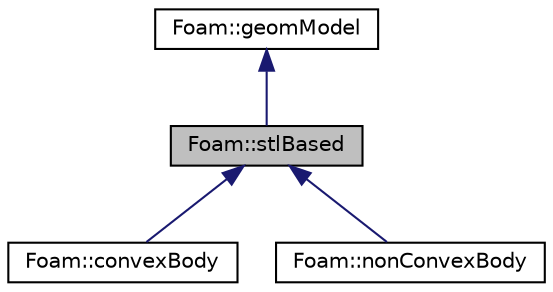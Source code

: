 digraph "Foam::stlBased"
{
 // LATEX_PDF_SIZE
  edge [fontname="Helvetica",fontsize="10",labelfontname="Helvetica",labelfontsize="10"];
  node [fontname="Helvetica",fontsize="10",shape=record];
  Node1 [label="Foam::stlBased",height=0.2,width=0.4,color="black", fillcolor="grey75", style="filled", fontcolor="black",tooltip=" "];
  Node2 -> Node1 [dir="back",color="midnightblue",fontsize="10",style="solid"];
  Node2 [label="Foam::geomModel",height=0.2,width=0.4,color="black", fillcolor="white", style="filled",URL="$classFoam_1_1geomModel.html",tooltip=" "];
  Node1 -> Node3 [dir="back",color="midnightblue",fontsize="10",style="solid"];
  Node3 [label="Foam::convexBody",height=0.2,width=0.4,color="black", fillcolor="white", style="filled",URL="$classFoam_1_1convexBody.html",tooltip=" "];
  Node1 -> Node4 [dir="back",color="midnightblue",fontsize="10",style="solid"];
  Node4 [label="Foam::nonConvexBody",height=0.2,width=0.4,color="black", fillcolor="white", style="filled",URL="$classFoam_1_1nonConvexBody.html",tooltip=" "];
}
